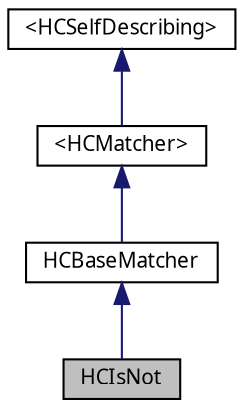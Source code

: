 digraph G
{
  bgcolor="transparent";
  edge [fontname="FreeSans.ttf",fontsize="10",labelfontname="FreeSans.ttf",labelfontsize="10"];
  node [fontname="FreeSans.ttf",fontsize="10",shape=record];
  Node1 [label="HCIsNot",height=0.2,width=0.4,color="black", fillcolor="grey75", style="filled" fontcolor="black"];
  Node2 -> Node1 [dir="back",color="midnightblue",fontsize="10",style="solid",fontname="FreeSans.ttf"];
  Node2 [label="HCBaseMatcher",height=0.2,width=0.4,color="black",URL="$interface_h_c_base_matcher.html",tooltip="Base class for all HCMatcher implementations."];
  Node3 -> Node2 [dir="back",color="midnightblue",fontsize="10",style="solid",fontname="FreeSans.ttf"];
  Node3 [label="\<HCMatcher\>",height=0.2,width=0.4,color="black",URL="$protocol_h_c_matcher-p.html",tooltip="A matcher over acceptable values."];
  Node4 -> Node3 [dir="back",color="midnightblue",fontsize="10",style="solid",fontname="FreeSans.ttf"];
  Node4 [label="\<HCSelfDescribing\>",height=0.2,width=0.4,color="black",URL="$protocol_h_c_self_describing-p.html",tooltip="The ability of an object to describe itself."];
}
